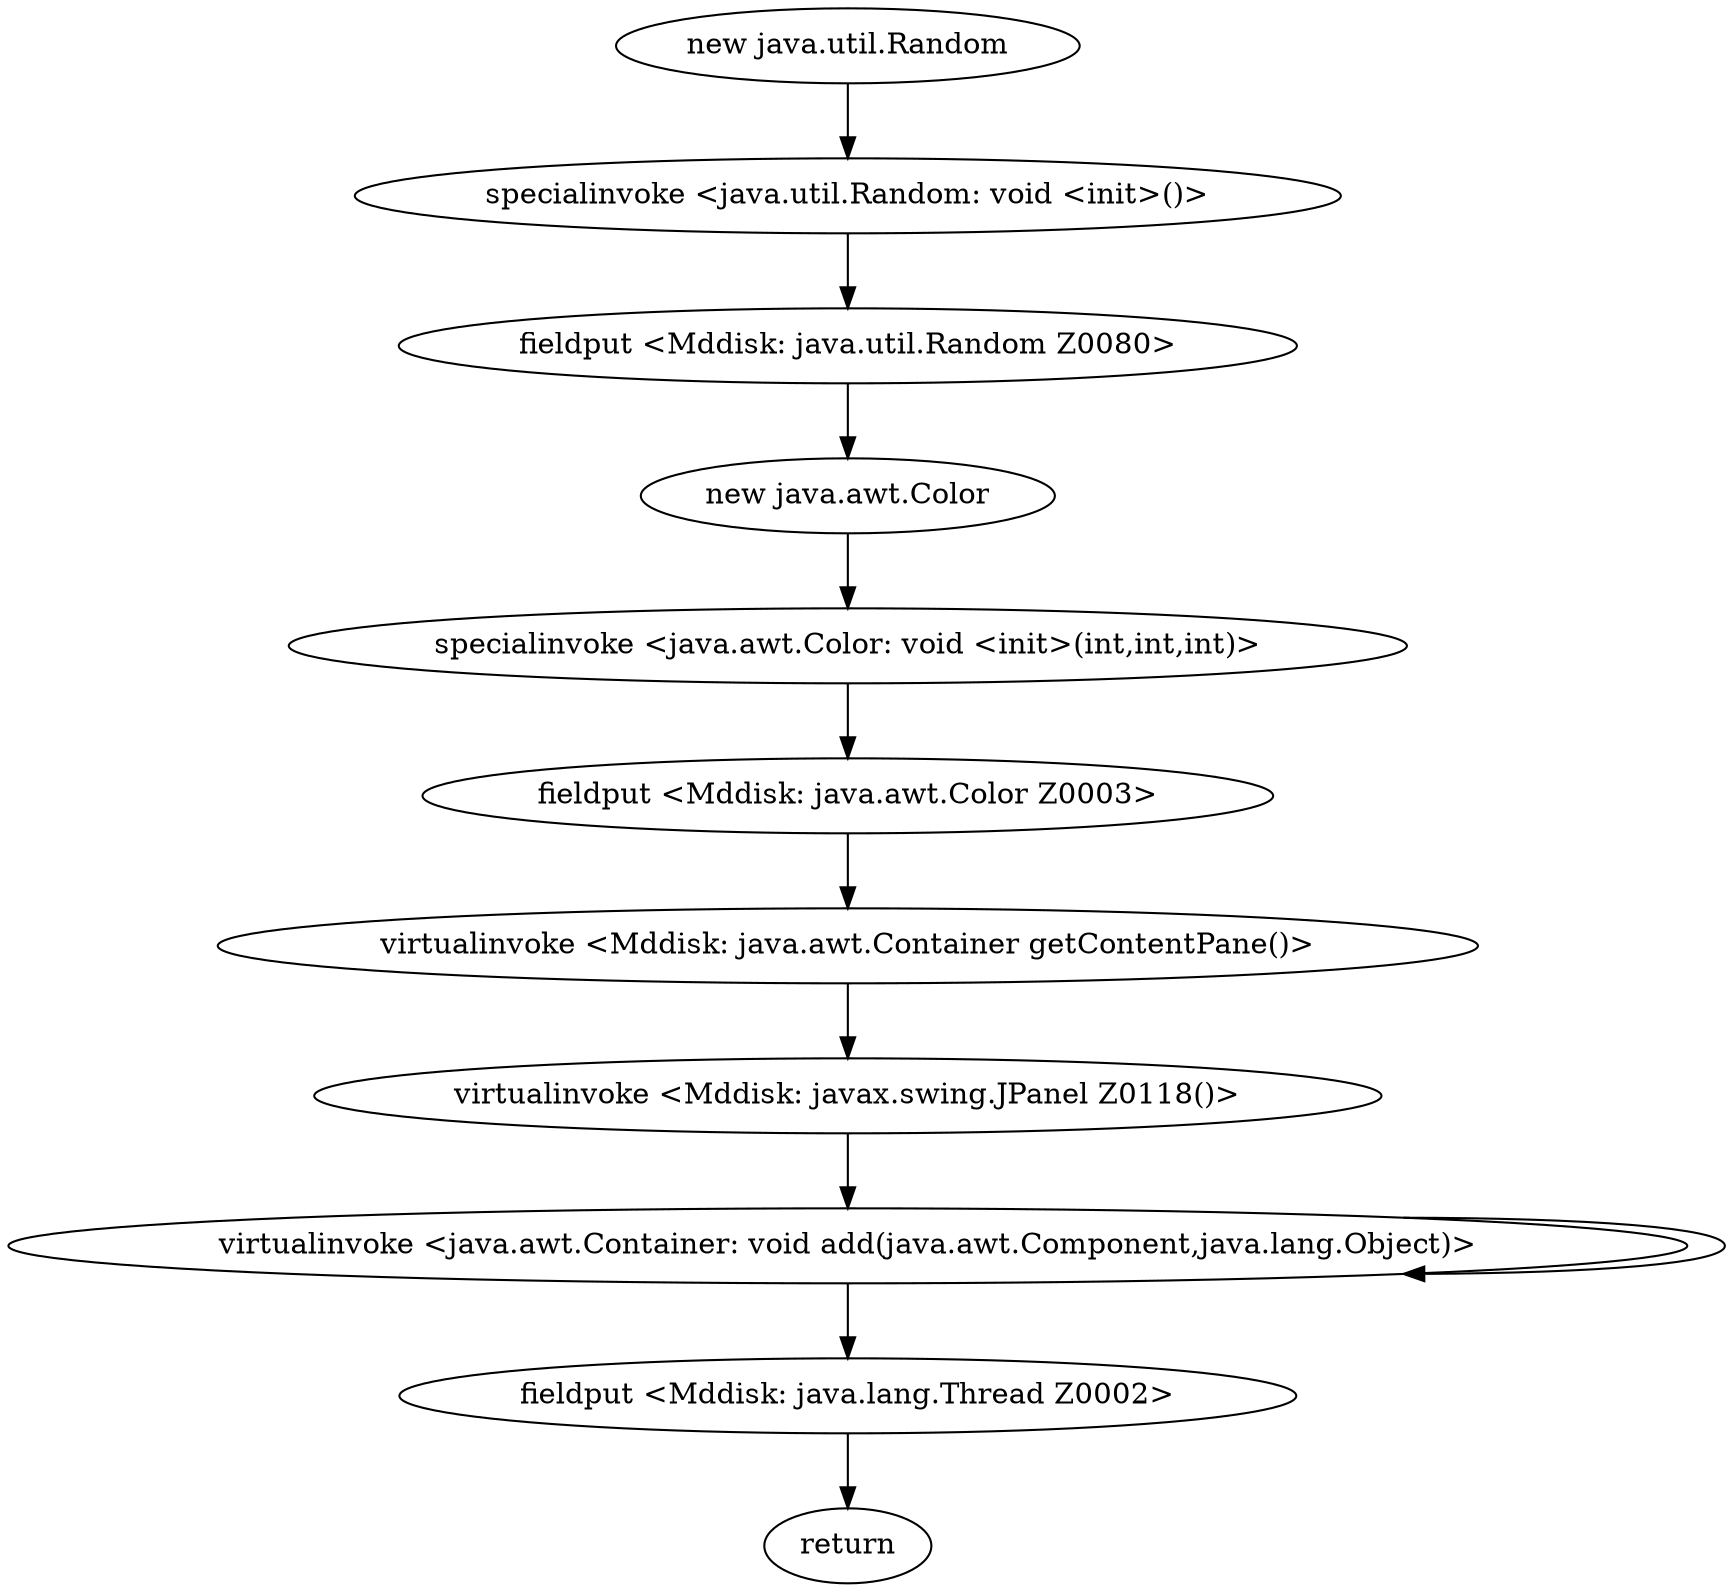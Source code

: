 digraph "" {
"new java.util.Random";
 "new java.util.Random"->"specialinvoke <java.util.Random: void <init>()>";
 "specialinvoke <java.util.Random: void <init>()>"->"fieldput <Mddisk: java.util.Random Z0080>";
 "fieldput <Mddisk: java.util.Random Z0080>"->"new java.awt.Color";
 "new java.awt.Color"->"specialinvoke <java.awt.Color: void <init>(int,int,int)>";
 "specialinvoke <java.awt.Color: void <init>(int,int,int)>"->"fieldput <Mddisk: java.awt.Color Z0003>";
 "fieldput <Mddisk: java.awt.Color Z0003>"->"virtualinvoke <Mddisk: java.awt.Container getContentPane()>";
 "virtualinvoke <Mddisk: java.awt.Container getContentPane()>"->"virtualinvoke <Mddisk: javax.swing.JPanel Z0118()>";
 "virtualinvoke <Mddisk: javax.swing.JPanel Z0118()>"->"virtualinvoke <java.awt.Container: void add(java.awt.Component,java.lang.Object)>";
 "virtualinvoke <java.awt.Container: void add(java.awt.Component,java.lang.Object)>"->"virtualinvoke <java.awt.Container: void add(java.awt.Component,java.lang.Object)>";
 "virtualinvoke <java.awt.Container: void add(java.awt.Component,java.lang.Object)>"->"fieldput <Mddisk: java.lang.Thread Z0002>";
 "fieldput <Mddisk: java.lang.Thread Z0002>"->"return";
}
